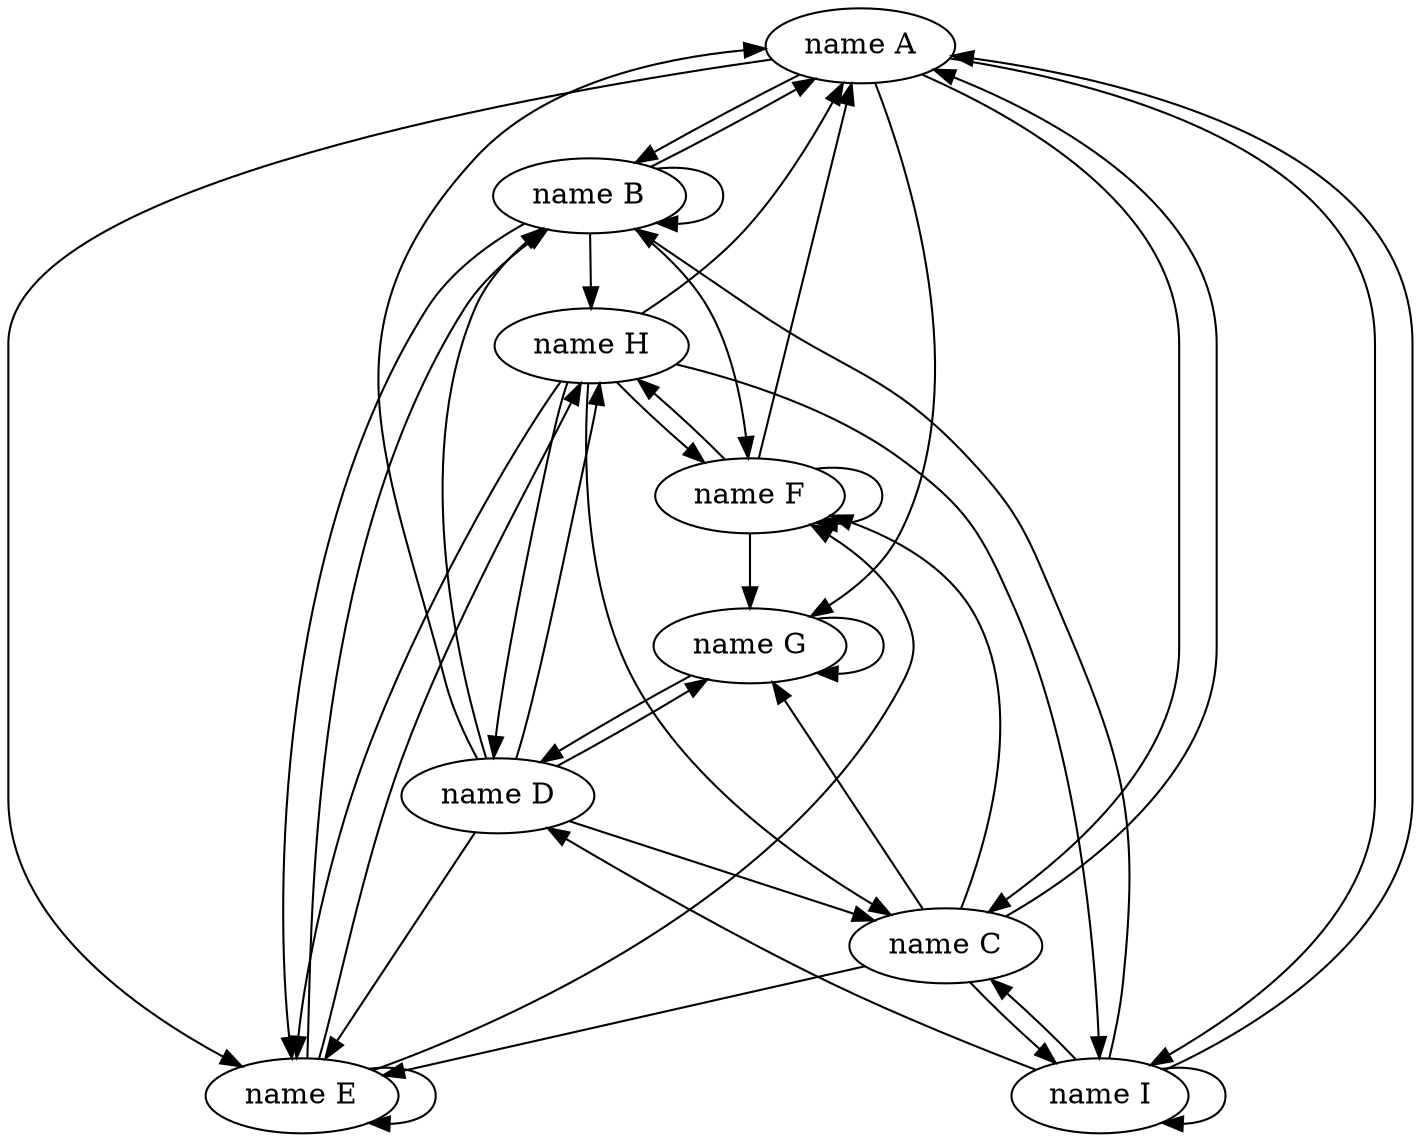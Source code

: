 digraph {
	1 [label="name A"]
	1 -> 2
	1 -> 3
	1 -> 5
	1 -> 7
	1 -> 9
	2 -> 1
	3 -> 1
	4 -> 1
	6 -> 1
	8 -> 1
	9 -> 1
	2 [label="name B"]
	2 -> 2
	2 -> 5
	2 -> 6
	2 -> 8
	4 -> 2
	5 -> 2
	9 -> 2
	3 [label="name C"]
	3 -> 5
	3 -> 6
	3 -> 7
	3 -> 9
	4 -> 3
	8 -> 3
	9 -> 3
	5 [label="name E"]
	4 -> 5
	5 -> 5
	5 -> 6
	5 -> 8
	8 -> 5
	7 [label="name G"]
	4 -> 7
	6 -> 7
	7 -> 4
	7 -> 7
	9 [label="name I"]
	8 -> 9
	9 -> 4
	9 -> 9
	4 [label="name D"]
	4 -> 8
	8 -> 4
	6 [label="name F"]
	6 -> 6
	6 -> 8
	8 -> 6
	8 [label="name H"]
}
